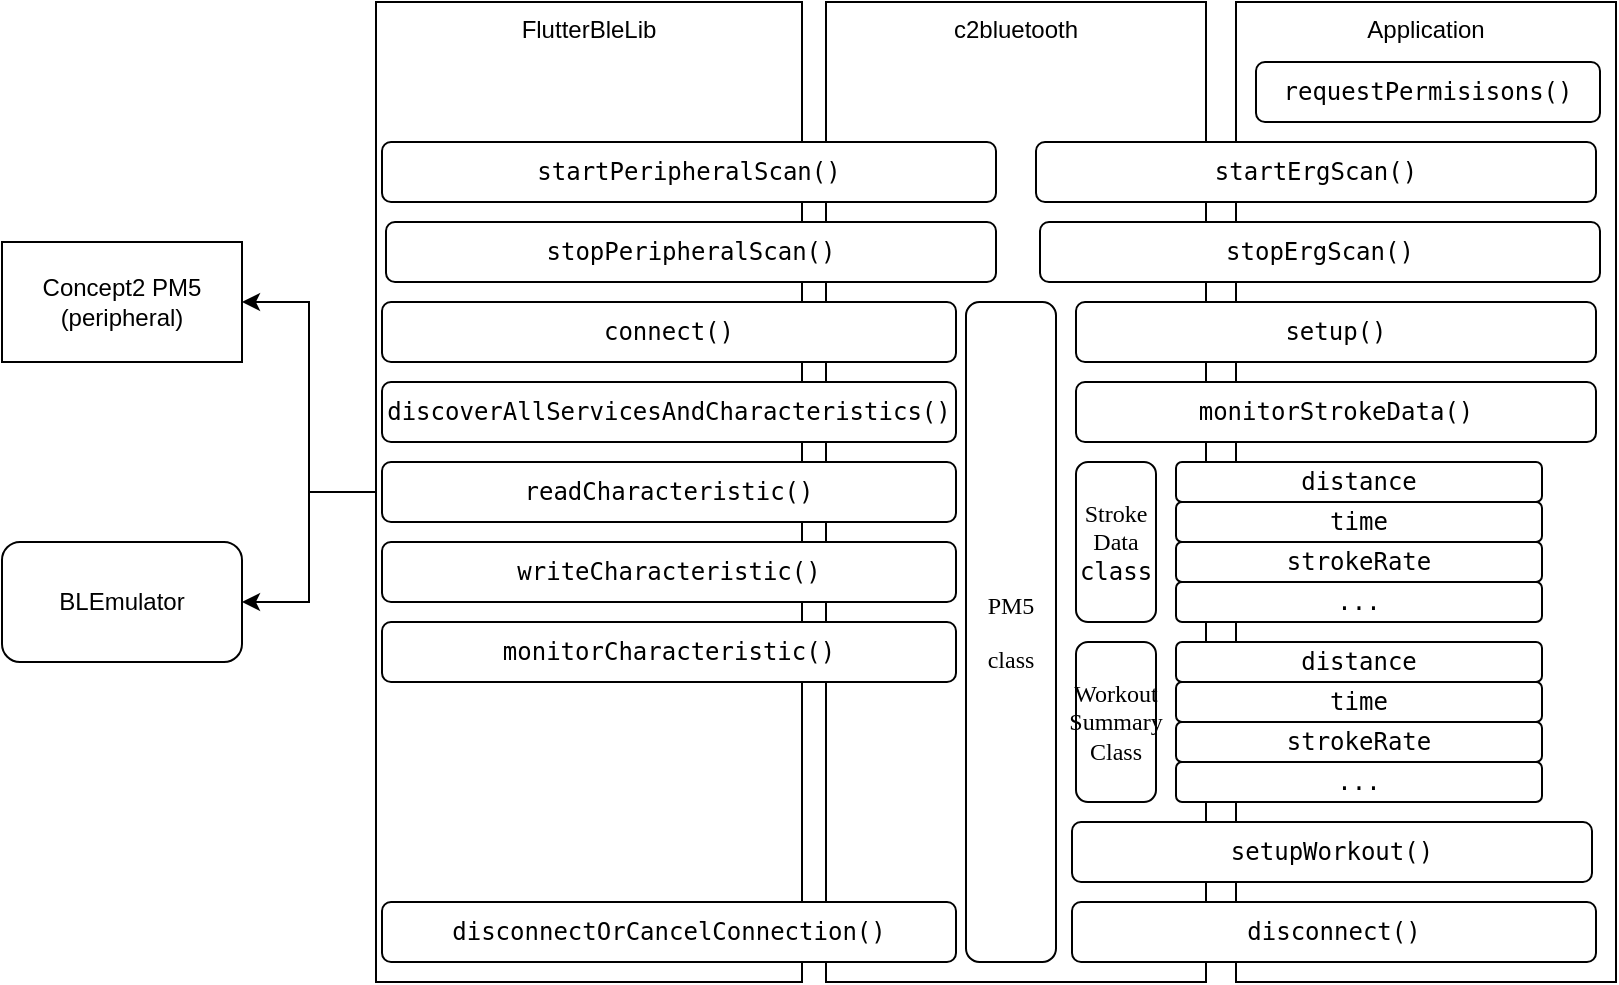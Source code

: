 <mxfile compressed="false" version="15.4.0" type="device">
  <diagram id="xRNaAGdFL47g14j7Rp4C" name="Page-1">
    <mxGraphModel dx="1102" dy="813" grid="1" gridSize="10" guides="1" tooltips="1" connect="1" arrows="1" fold="1" page="1" pageScale="1" pageWidth="850" pageHeight="1100" math="0" shadow="0">
      <root>
        <mxCell id="0" />
        <mxCell id="1" parent="0" />
        <mxCell id="lJL9AFusQjoDiCT-Z8XW-1" value="Concept2 PM5&lt;br&gt;(peripheral)" style="rounded=1;whiteSpace=wrap;html=1;arcSize=0;" parent="1" vertex="1">
          <mxGeometry x="13" y="210" width="120" height="60" as="geometry" />
        </mxCell>
        <mxCell id="lJL9AFusQjoDiCT-Z8XW-9" style="edgeStyle=orthogonalEdgeStyle;rounded=0;orthogonalLoop=1;jettySize=auto;html=1;exitX=0;exitY=0.5;exitDx=0;exitDy=0;entryX=1;entryY=0.5;entryDx=0;entryDy=0;" parent="1" source="lJL9AFusQjoDiCT-Z8XW-19" target="lJL9AFusQjoDiCT-Z8XW-1" edge="1">
          <mxGeometry relative="1" as="geometry">
            <mxPoint x="240" y="410" as="sourcePoint" />
          </mxGeometry>
        </mxCell>
        <mxCell id="lJL9AFusQjoDiCT-Z8XW-10" style="edgeStyle=orthogonalEdgeStyle;rounded=0;orthogonalLoop=1;jettySize=auto;html=1;exitX=0;exitY=0.5;exitDx=0;exitDy=0;entryX=1;entryY=0.5;entryDx=0;entryDy=0;" parent="1" source="lJL9AFusQjoDiCT-Z8XW-19" target="lJL9AFusQjoDiCT-Z8XW-4" edge="1">
          <mxGeometry relative="1" as="geometry">
            <mxPoint x="240" y="410" as="sourcePoint" />
          </mxGeometry>
        </mxCell>
        <mxCell id="lJL9AFusQjoDiCT-Z8XW-4" value="BLEmulator" style="rounded=1;whiteSpace=wrap;html=1;" parent="1" vertex="1">
          <mxGeometry x="13" y="360" width="120" height="60" as="geometry" />
        </mxCell>
        <mxCell id="lJL9AFusQjoDiCT-Z8XW-19" value="FlutterBleLib" style="rounded=0;whiteSpace=wrap;html=1;verticalAlign=top;" parent="1" vertex="1">
          <mxGeometry x="200" y="90" width="213" height="490" as="geometry" />
        </mxCell>
        <mxCell id="lJL9AFusQjoDiCT-Z8XW-20" value="c2bluetooth" style="rounded=0;whiteSpace=wrap;html=1;verticalAlign=top;" parent="1" vertex="1">
          <mxGeometry x="425" y="90" width="190" height="490" as="geometry" />
        </mxCell>
        <mxCell id="lJL9AFusQjoDiCT-Z8XW-21" value="Application" style="rounded=0;whiteSpace=wrap;html=1;verticalAlign=top;" parent="1" vertex="1">
          <mxGeometry x="630" y="90" width="190" height="490" as="geometry" />
        </mxCell>
        <mxCell id="lJL9AFusQjoDiCT-Z8XW-16" value="&lt;pre&gt;&lt;span class=&quot;pl-en&quot;&gt;startPeripheralScan()&lt;/span&gt;&lt;/pre&gt;" style="rounded=1;whiteSpace=wrap;html=1;" parent="1" vertex="1">
          <mxGeometry x="203" y="160" width="307" height="30" as="geometry" />
        </mxCell>
        <mxCell id="lJL9AFusQjoDiCT-Z8XW-17" value="&lt;pre&gt;&lt;span class=&quot;pl-en&quot;&gt;connect()&lt;/span&gt;&lt;/pre&gt;" style="rounded=1;whiteSpace=wrap;html=1;" parent="1" vertex="1">
          <mxGeometry x="203" y="240" width="287" height="30" as="geometry" />
        </mxCell>
        <mxCell id="lJL9AFusQjoDiCT-Z8XW-18" value="&lt;pre&gt;&lt;span class=&quot;pl-en&quot;&gt;discoverAllServicesAndCharacteristics()&lt;/span&gt;&lt;/pre&gt;" style="rounded=1;whiteSpace=wrap;html=1;" parent="1" vertex="1">
          <mxGeometry x="203" y="280" width="287" height="30" as="geometry" />
        </mxCell>
        <mxCell id="lJL9AFusQjoDiCT-Z8XW-22" value="&lt;pre&gt;startErgScan()&lt;/pre&gt;" style="rounded=1;whiteSpace=wrap;html=1;" parent="1" vertex="1">
          <mxGeometry x="530" y="160" width="280" height="30" as="geometry" />
        </mxCell>
        <mxCell id="lJL9AFusQjoDiCT-Z8XW-24" value="&lt;pre&gt;&lt;span class=&quot;pl-en&quot;&gt;readCharacteristic()&lt;/span&gt;&lt;/pre&gt;" style="rounded=1;whiteSpace=wrap;html=1;" parent="1" vertex="1">
          <mxGeometry x="203" y="320" width="287" height="30" as="geometry" />
        </mxCell>
        <mxCell id="lJL9AFusQjoDiCT-Z8XW-25" value="&lt;pre&gt;&lt;span class=&quot;pl-en&quot;&gt;writeCharacteristic()&lt;/span&gt;&lt;/pre&gt;" style="rounded=1;whiteSpace=wrap;html=1;" parent="1" vertex="1">
          <mxGeometry x="203" y="360" width="287" height="30" as="geometry" />
        </mxCell>
        <mxCell id="lJL9AFusQjoDiCT-Z8XW-26" value="&lt;pre&gt;&lt;span class=&quot;pl-en&quot;&gt;&lt;font face=&quot;Verdana&quot;&gt;PM5&lt;/font&gt;&lt;/span&gt;&lt;/pre&gt;&lt;pre&gt;&lt;span class=&quot;pl-en&quot;&gt;&lt;font face=&quot;Verdana&quot;&gt;class&lt;/font&gt;&lt;/span&gt;&lt;/pre&gt;" style="rounded=1;whiteSpace=wrap;html=1;" parent="1" vertex="1">
          <mxGeometry x="495" y="240" width="45" height="330" as="geometry" />
        </mxCell>
        <mxCell id="lJL9AFusQjoDiCT-Z8XW-28" value="&lt;pre&gt;&lt;span class=&quot;pl-en&quot;&gt;distance&lt;/span&gt;&lt;/pre&gt;" style="rounded=1;whiteSpace=wrap;html=1;" parent="1" vertex="1">
          <mxGeometry x="600" y="320" width="183" height="20" as="geometry" />
        </mxCell>
        <mxCell id="lJL9AFusQjoDiCT-Z8XW-29" value="&lt;pre&gt;&lt;span class=&quot;pl-en&quot;&gt;time&lt;/span&gt;&lt;/pre&gt;" style="rounded=1;whiteSpace=wrap;html=1;" parent="1" vertex="1">
          <mxGeometry x="600" y="340" width="183" height="20" as="geometry" />
        </mxCell>
        <mxCell id="B45gTQGIDDrRpIByos41-1" value="&lt;pre&gt;&lt;span class=&quot;pl-en&quot;&gt;stopPeripheralScan()&lt;/span&gt;&lt;/pre&gt;" style="rounded=1;whiteSpace=wrap;html=1;" parent="1" vertex="1">
          <mxGeometry x="205" y="200" width="305" height="30" as="geometry" />
        </mxCell>
        <mxCell id="B45gTQGIDDrRpIByos41-4" value="&lt;pre&gt;&lt;span class=&quot;pl-en&quot;&gt;setup()&lt;/span&gt;&lt;/pre&gt;" style="rounded=1;whiteSpace=wrap;html=1;" parent="1" vertex="1">
          <mxGeometry x="550" y="240" width="260" height="30" as="geometry" />
        </mxCell>
        <mxCell id="B45gTQGIDDrRpIByos41-5" value="&lt;pre&gt;stopErgScan()&lt;/pre&gt;" style="rounded=1;whiteSpace=wrap;html=1;" parent="1" vertex="1">
          <mxGeometry x="532" y="200" width="280" height="30" as="geometry" />
        </mxCell>
        <mxCell id="B45gTQGIDDrRpIByos41-6" value="&lt;pre&gt;&lt;span class=&quot;pl-en&quot;&gt;disconnectOrCancelConnection()&lt;/span&gt;&lt;/pre&gt;" style="rounded=1;whiteSpace=wrap;html=1;" parent="1" vertex="1">
          <mxGeometry x="203" y="540" width="287" height="30" as="geometry" />
        </mxCell>
        <mxCell id="B45gTQGIDDrRpIByos41-7" value="&lt;pre&gt;&lt;span class=&quot;pl-en&quot;&gt;disconnect()&lt;/span&gt;&lt;/pre&gt;" style="rounded=1;whiteSpace=wrap;html=1;" parent="1" vertex="1">
          <mxGeometry x="548" y="540" width="262" height="30" as="geometry" />
        </mxCell>
        <mxCell id="B45gTQGIDDrRpIByos41-9" value="&lt;pre&gt;&lt;span class=&quot;pl-en&quot;&gt;monitorCharacteristic()&lt;/span&gt;&lt;/pre&gt;" style="rounded=1;whiteSpace=wrap;html=1;" parent="1" vertex="1">
          <mxGeometry x="203" y="400" width="287" height="30" as="geometry" />
        </mxCell>
        <mxCell id="B45gTQGIDDrRpIByos41-10" value="&lt;pre&gt;&lt;font face=&quot;Verdana&quot;&gt;Stroke&lt;br&gt;Data&lt;br/&gt;&lt;/font&gt;class&lt;/pre&gt;" style="rounded=1;whiteSpace=wrap;html=1;" parent="1" vertex="1">
          <mxGeometry x="550" y="320" width="40" height="80" as="geometry" />
        </mxCell>
        <mxCell id="B45gTQGIDDrRpIByos41-11" value="&lt;pre&gt;&lt;span class=&quot;pl-en&quot;&gt;monitorStrokeData&lt;/span&gt;()&lt;/pre&gt;" style="rounded=1;whiteSpace=wrap;html=1;" parent="1" vertex="1">
          <mxGeometry x="550" y="280" width="260" height="30" as="geometry" />
        </mxCell>
        <mxCell id="B45gTQGIDDrRpIByos41-13" value="&lt;pre&gt;strokeRate&lt;/pre&gt;" style="rounded=1;whiteSpace=wrap;html=1;" parent="1" vertex="1">
          <mxGeometry x="600" y="360" width="183" height="20" as="geometry" />
        </mxCell>
        <mxCell id="B45gTQGIDDrRpIByos41-14" value="&lt;pre&gt;&lt;span class=&quot;pl-en&quot;&gt;...&lt;/span&gt;&lt;/pre&gt;" style="rounded=1;whiteSpace=wrap;html=1;" parent="1" vertex="1">
          <mxGeometry x="600" y="380" width="183" height="20" as="geometry" />
        </mxCell>
        <mxCell id="B45gTQGIDDrRpIByos41-15" value="&lt;pre&gt;&lt;span class=&quot;pl-en&quot;&gt;setupWorkout()&lt;/span&gt;&lt;/pre&gt;" style="rounded=1;whiteSpace=wrap;html=1;" parent="1" vertex="1">
          <mxGeometry x="548" y="500" width="260" height="30" as="geometry" />
        </mxCell>
        <mxCell id="B45gTQGIDDrRpIByos41-16" value="&lt;pre&gt;requestPermisisons()&lt;/pre&gt;" style="rounded=1;whiteSpace=wrap;html=1;" parent="1" vertex="1">
          <mxGeometry x="640" y="120" width="172" height="30" as="geometry" />
        </mxCell>
        <mxCell id="zNt6aR3Gw8Rm52wvkD6C-1" value="&lt;pre&gt;&lt;font face=&quot;Verdana&quot;&gt;Workout&lt;br/&gt;Summary&lt;br/&gt;Class&lt;/font&gt;&lt;/pre&gt;" style="rounded=1;whiteSpace=wrap;html=1;" parent="1" vertex="1">
          <mxGeometry x="550" y="410" width="40" height="80" as="geometry" />
        </mxCell>
        <mxCell id="zNt6aR3Gw8Rm52wvkD6C-2" value="&lt;pre&gt;&lt;span class=&quot;pl-en&quot;&gt;distance&lt;/span&gt;&lt;/pre&gt;" style="rounded=1;whiteSpace=wrap;html=1;" parent="1" vertex="1">
          <mxGeometry x="600" y="410" width="183" height="20" as="geometry" />
        </mxCell>
        <mxCell id="zNt6aR3Gw8Rm52wvkD6C-3" value="&lt;pre&gt;&lt;span class=&quot;pl-en&quot;&gt;time&lt;/span&gt;&lt;/pre&gt;" style="rounded=1;whiteSpace=wrap;html=1;" parent="1" vertex="1">
          <mxGeometry x="600" y="430" width="183" height="20" as="geometry" />
        </mxCell>
        <mxCell id="zNt6aR3Gw8Rm52wvkD6C-4" value="&lt;pre&gt;strokeRate&lt;/pre&gt;" style="rounded=1;whiteSpace=wrap;html=1;" parent="1" vertex="1">
          <mxGeometry x="600" y="450" width="183" height="20" as="geometry" />
        </mxCell>
        <mxCell id="zNt6aR3Gw8Rm52wvkD6C-5" value="&lt;pre&gt;&lt;span class=&quot;pl-en&quot;&gt;...&lt;/span&gt;&lt;/pre&gt;" style="rounded=1;whiteSpace=wrap;html=1;" parent="1" vertex="1">
          <mxGeometry x="600" y="470" width="183" height="20" as="geometry" />
        </mxCell>
      </root>
    </mxGraphModel>
  </diagram>
</mxfile>
